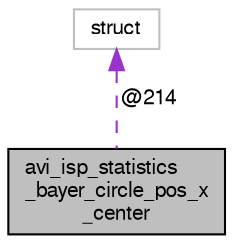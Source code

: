 digraph "avi_isp_statistics_bayer_circle_pos_x_center"
{
  edge [fontname="FreeSans",fontsize="10",labelfontname="FreeSans",labelfontsize="10"];
  node [fontname="FreeSans",fontsize="10",shape=record];
  Node1 [label="avi_isp_statistics\l_bayer_circle_pos_x\l_center",height=0.2,width=0.4,color="black", fillcolor="grey75", style="filled", fontcolor="black"];
  Node2 -> Node1 [dir="back",color="darkorchid3",fontsize="10",style="dashed",label=" @214" ,fontname="FreeSans"];
  Node2 [label="struct",height=0.2,width=0.4,color="grey75", fillcolor="white", style="filled"];
}
